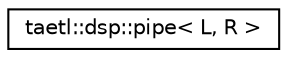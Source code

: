 digraph "Graphical Class Hierarchy"
{
  edge [fontname="Helvetica",fontsize="10",labelfontname="Helvetica",labelfontsize="10"];
  node [fontname="Helvetica",fontsize="10",shape=record];
  rankdir="LR";
  Node0 [label="taetl::dsp::pipe\< L, R \>",height=0.2,width=0.4,color="black", fillcolor="white", style="filled",URL="$structtaetl_1_1dsp_1_1pipe.html"];
}
